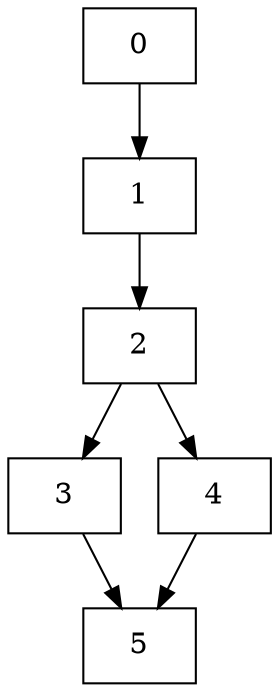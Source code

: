 digraph G {
  0 [shape=box, ];
  1 [shape=box, ];
  2 [shape=box, ];
  3 [shape=box, ];
  4 [shape=box, ];
  5 [shape=box, ];
  
  
  0 -> 1;
  1 -> 2;
  2 -> 3;
  2 -> 4;
  3 -> 5;
  4 -> 5;
  
  }